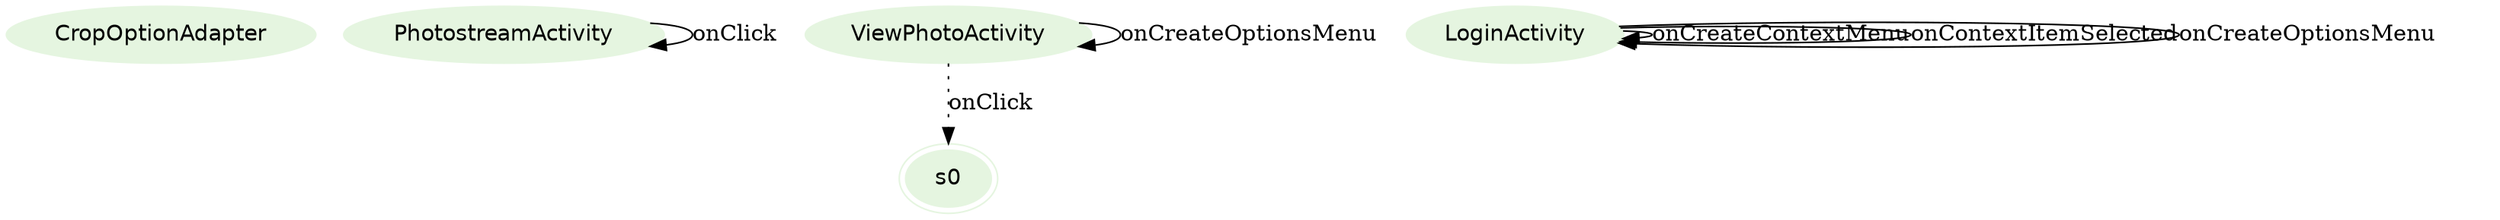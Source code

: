 digraph {
fontname="Helvetica";
node[style=filled, fontname="Helvetica", colorscheme=greens3, color=1];
CropOptionAdapter;
PhotostreamActivity;
s0[peripheries=2];
ViewPhotoActivity;
LoginActivity;
LoginActivity -> LoginActivity[label="onCreateContextMenu"];
LoginActivity -> LoginActivity[label="onContextItemSelected"];
ViewPhotoActivity -> s0[label="onClick",style=dotted];
LoginActivity -> LoginActivity[label="onCreateOptionsMenu"];
ViewPhotoActivity -> ViewPhotoActivity[label="onCreateOptionsMenu"];
PhotostreamActivity -> PhotostreamActivity[label="onClick"];
}